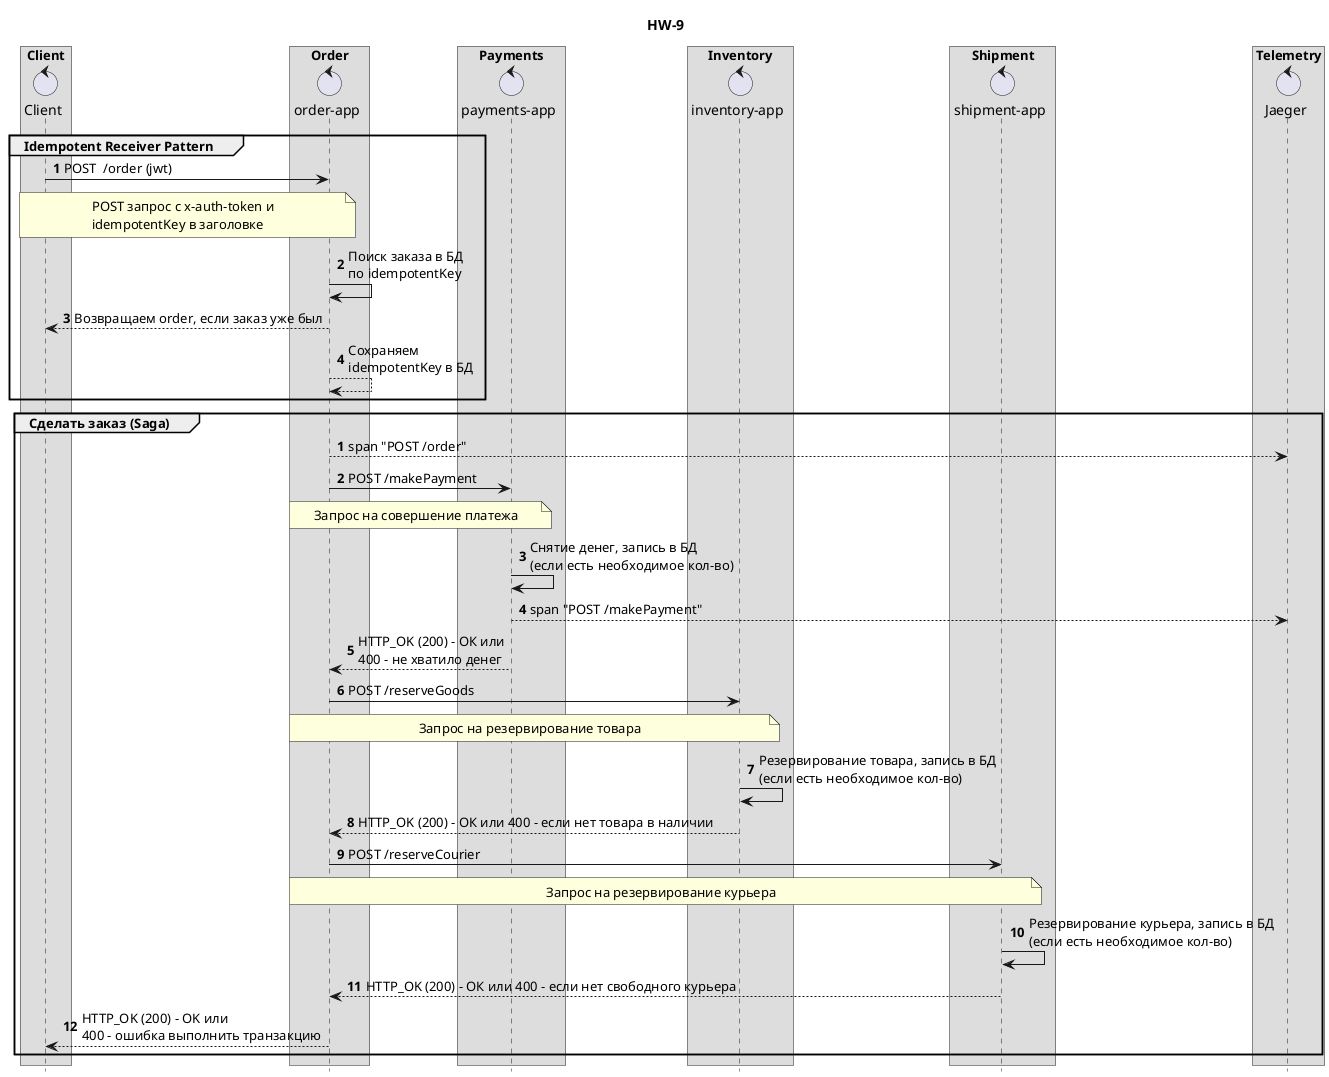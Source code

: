 @startuml
hide footbox
title HW-9
box Client
  control client as "Client"
end box

box Order
  control order_app as "order-app"
end box

box Payments
  control payments_app as "payments-app"
end box

box Inventory
  control inventory_app as "inventory-app"
end box

box Shipment
  control shipment_app as "shipment-app"
end box

box Telemetry
  control jaeger as "Jaeger"
end box

autonumber
group Idempotent Receiver Pattern

client -> order_app : POST  /order (jwt)
note over client, order_app
POST запрос с x-auth-token и
idempotentKey в заголовке
end note
order_app -> order_app : Поиск заказа в БД\nпо idempotentKey
order_app --> client: Возвращаем order, если заказ уже был
order_app --> order_app: Сохраняем\nidempotentKey в БД
end group

autonumber
group Сделать заказ (Saga)


order_app --> jaeger: span "POST /order"
order_app -> payments_app: POST /makePayment
note over order_app, payments_app
Запрос на совершение платежа
end note
payments_app -> payments_app: Снятие денег, запись в БД\n(если есть необходимое кол-во)
payments_app --> jaeger: span "POST /makePayment"
payments_app --> order_app : HTTP_OK (200) - ОК или\n400 - не хватило денег

order_app -> inventory_app: POST /reserveGoods
note over order_app, inventory_app
Запрос на резервирование товара
end note
inventory_app -> inventory_app: Резервирование товара, запись в БД\n(если есть необходимое кол-во)
inventory_app --> order_app : HTTP_OK (200) - ОК или 400 - если нет товара в наличии

order_app -> shipment_app: POST /reserveCourier
note over order_app, shipment_app
Запрос на резервирование курьера
end note
shipment_app -> shipment_app: Резервирование курьера, запись в БД\n(если есть необходимое кол-во)
shipment_app --> order_app : HTTP_OK (200) - ОК или 400 - если нет свободного курьера

order_app --> client : HTTP_OK (200) - ОK или\n400 - ошибка выполнить транзакцию

end group


@enduml
